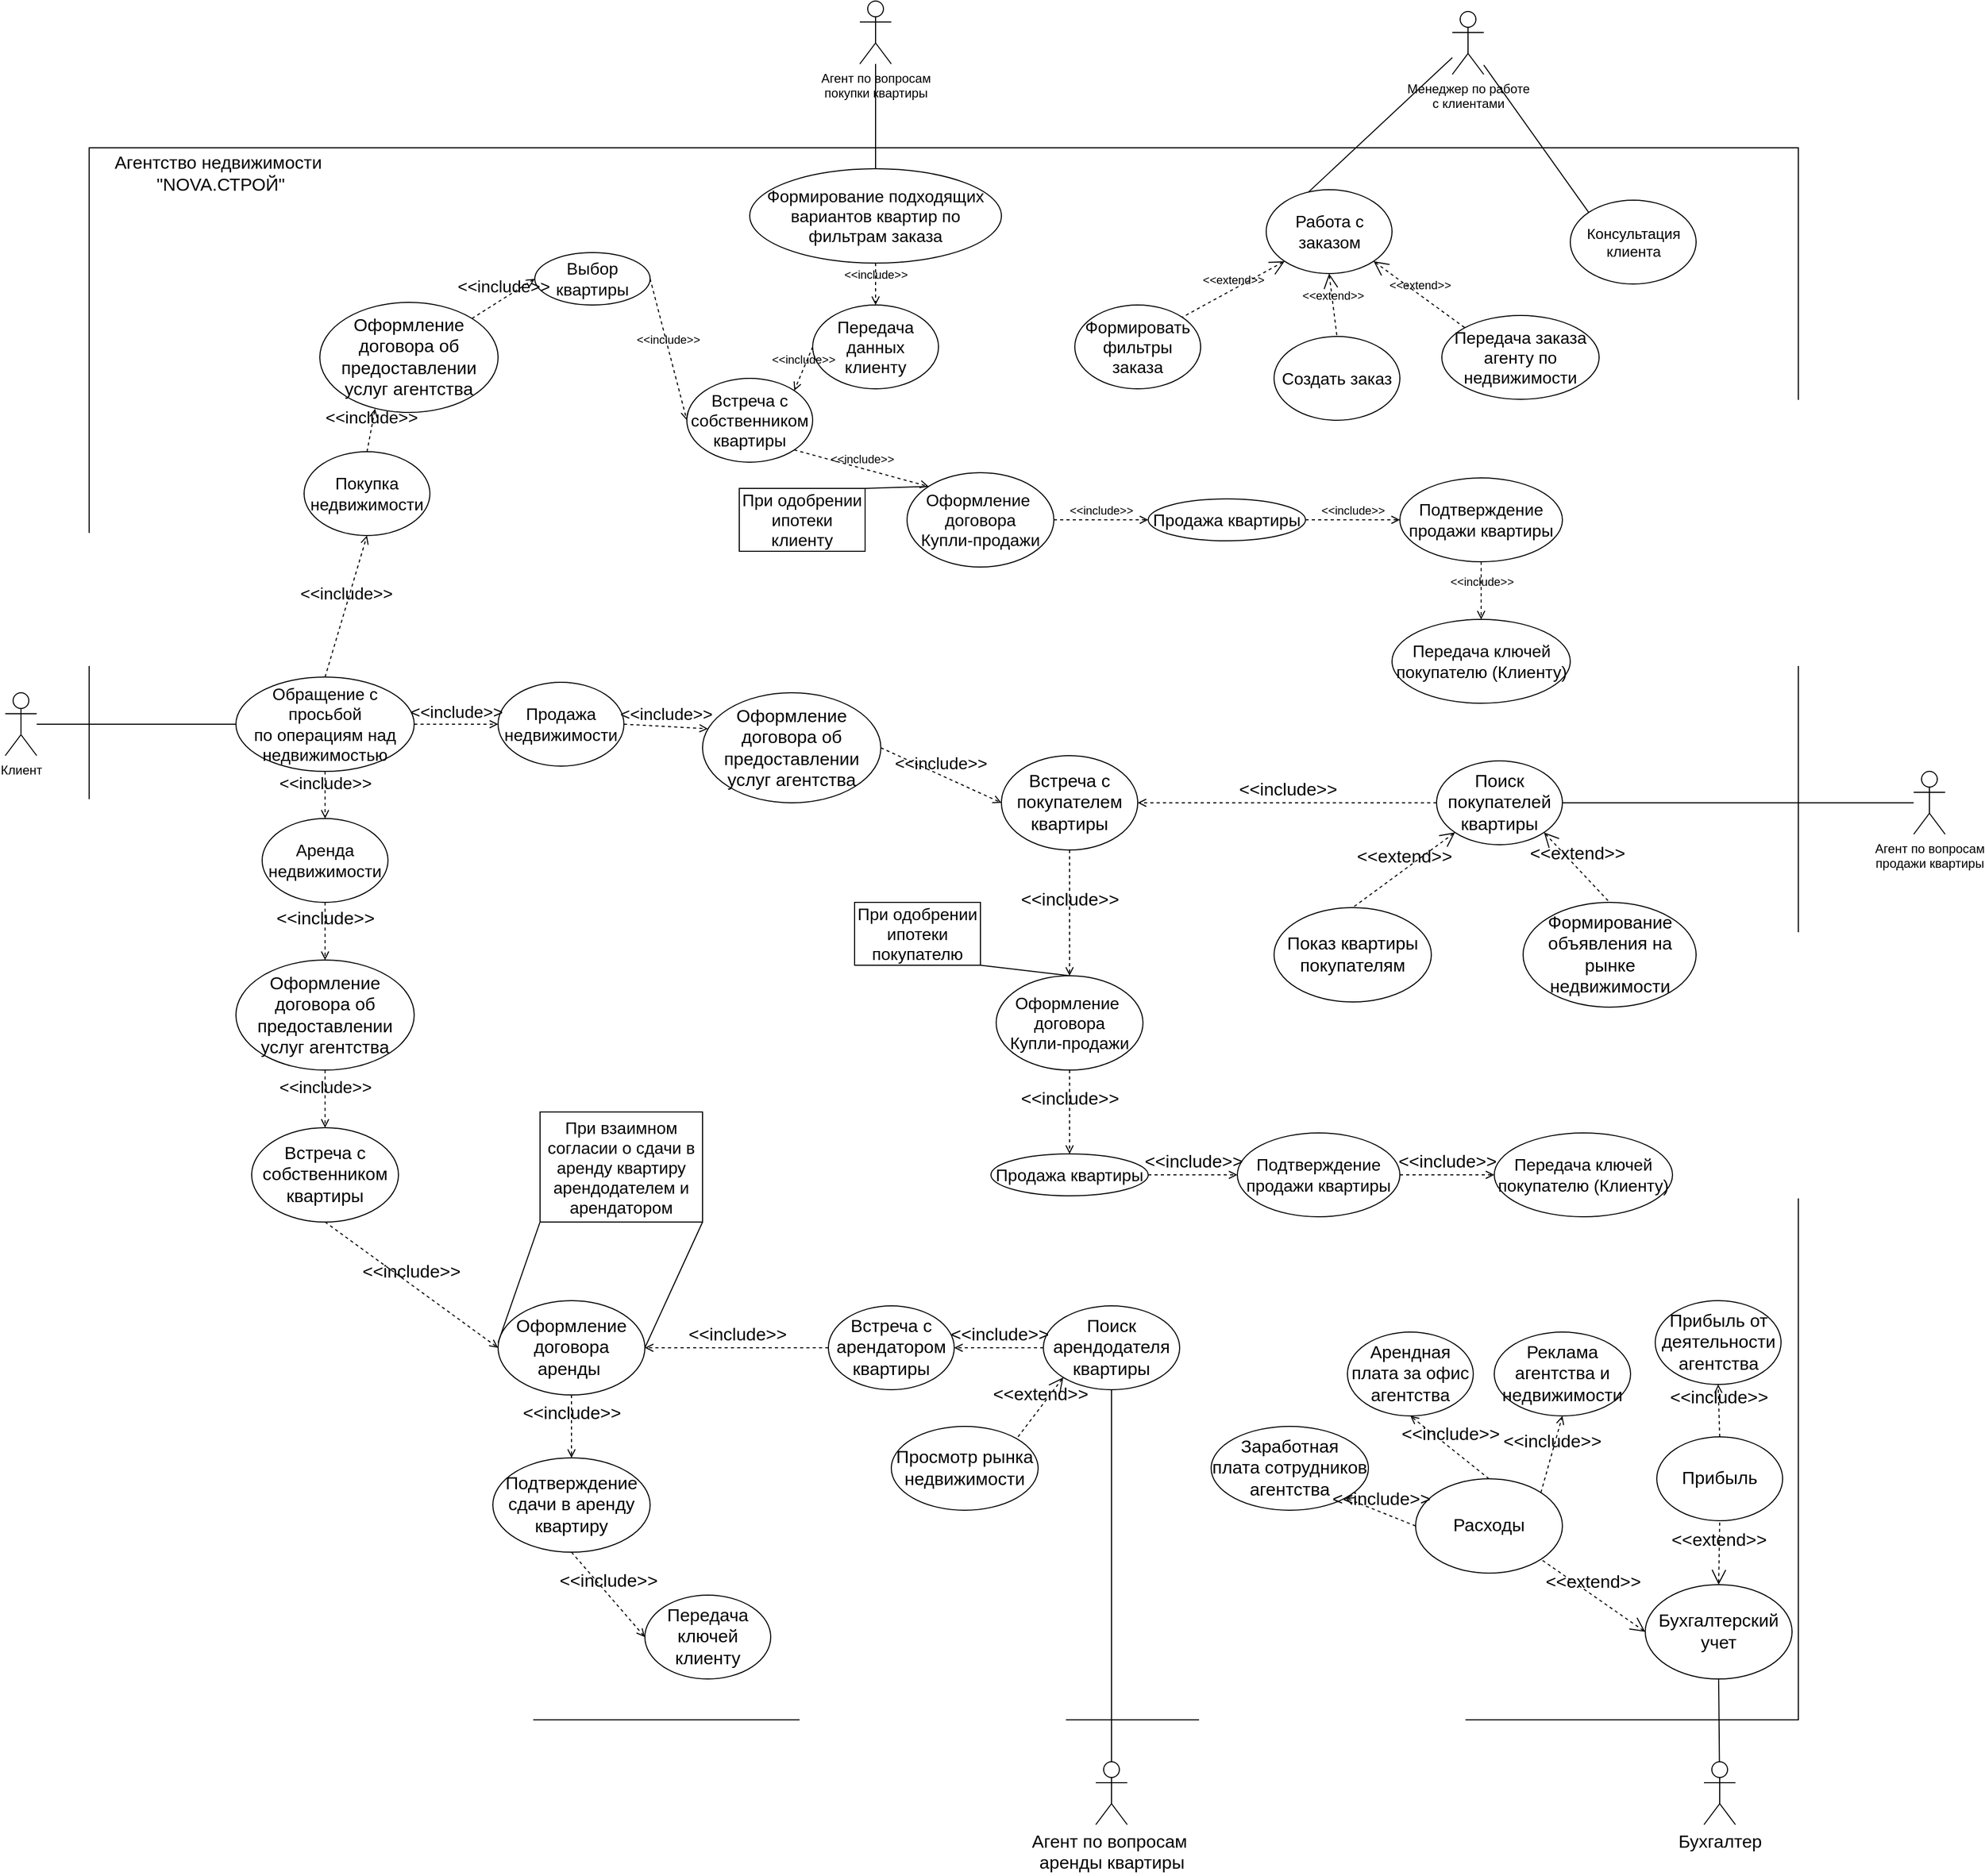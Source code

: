 <mxfile version="20.6.0" type="device"><diagram id="7jwJxoIr3TUsfMF6TcKn" name="Страница 1"><mxGraphModel dx="2295" dy="2142" grid="1" gridSize="10" guides="1" tooltips="1" connect="1" arrows="1" fold="1" page="1" pageScale="1" pageWidth="1169" pageHeight="827" math="0" shadow="0"><root><mxCell id="0"/><mxCell id="1" parent="0"/><mxCell id="5zF1sDT8BiyPOEezXaQb-112" value="vs" style="rounded=0;whiteSpace=wrap;html=1;fontSize=17;" parent="1" vertex="1"><mxGeometry x="200" y="-220" width="1630" height="1500" as="geometry"/></mxCell><mxCell id="5zF1sDT8BiyPOEezXaQb-6" style="edgeStyle=none;rounded=0;orthogonalLoop=1;jettySize=auto;html=1;entryX=0;entryY=0.5;entryDx=0;entryDy=0;endArrow=none;endFill=0;" parent="1" source="5zF1sDT8BiyPOEezXaQb-1" target="5zF1sDT8BiyPOEezXaQb-4" edge="1"><mxGeometry relative="1" as="geometry"/></mxCell><mxCell id="5zF1sDT8BiyPOEezXaQb-1" value="Клиент" style="shape=umlActor;verticalLabelPosition=bottom;verticalAlign=top;html=1;outlineConnect=0;" parent="1" vertex="1"><mxGeometry x="120" y="300" width="30" height="60" as="geometry"/></mxCell><mxCell id="5zF1sDT8BiyPOEezXaQb-4" value="Обращение с&lt;br&gt;просьбой&lt;br&gt;по операциям над недвижимостью" style="ellipse;whiteSpace=wrap;html=1;fontSize=16;" parent="1" vertex="1"><mxGeometry x="340" y="285" width="170" height="90" as="geometry"/></mxCell><mxCell id="5zF1sDT8BiyPOEezXaQb-13" style="edgeStyle=none;rounded=0;orthogonalLoop=1;jettySize=auto;html=1;entryX=0;entryY=0;entryDx=0;entryDy=0;endArrow=none;endFill=0;" parent="1" source="5zF1sDT8BiyPOEezXaQb-9" target="5zF1sDT8BiyPOEezXaQb-12" edge="1"><mxGeometry relative="1" as="geometry"/></mxCell><mxCell id="5zF1sDT8BiyPOEezXaQb-15" style="edgeStyle=none;rounded=0;orthogonalLoop=1;jettySize=auto;html=1;entryX=0;entryY=0.5;entryDx=0;entryDy=0;endArrow=none;endFill=0;" parent="1" source="5zF1sDT8BiyPOEezXaQb-9" target="5zF1sDT8BiyPOEezXaQb-14" edge="1"><mxGeometry relative="1" as="geometry"/></mxCell><mxCell id="5zF1sDT8BiyPOEezXaQb-9" value="Менеджер по работе&lt;br&gt;с клиентами&lt;br&gt;" style="shape=umlActor;verticalLabelPosition=bottom;verticalAlign=top;html=1;outlineConnect=0;" parent="1" vertex="1"><mxGeometry x="1500" y="-350" width="30" height="60" as="geometry"/></mxCell><mxCell id="5zF1sDT8BiyPOEezXaQb-12" value="Консультация клиента" style="ellipse;whiteSpace=wrap;html=1;fontSize=14;" parent="1" vertex="1"><mxGeometry x="1612.5" y="-170" width="120" height="80" as="geometry"/></mxCell><mxCell id="5zF1sDT8BiyPOEezXaQb-14" value="Работа с заказом" style="ellipse;whiteSpace=wrap;html=1;fontSize=16;" parent="1" vertex="1"><mxGeometry x="1322.5" y="-180" width="120" height="80" as="geometry"/></mxCell><mxCell id="5zF1sDT8BiyPOEezXaQb-16" value="Формировать&lt;br&gt;фильтры заказа" style="ellipse;whiteSpace=wrap;html=1;fontSize=16;" parent="1" vertex="1"><mxGeometry x="1140" y="-70" width="120" height="80" as="geometry"/></mxCell><mxCell id="5zF1sDT8BiyPOEezXaQb-17" value="Создать заказ" style="ellipse;whiteSpace=wrap;html=1;fontSize=16;" parent="1" vertex="1"><mxGeometry x="1330" y="-40" width="120" height="80" as="geometry"/></mxCell><mxCell id="5zF1sDT8BiyPOEezXaQb-18" value="Передача заказа&lt;br&gt;агенту по недвижимости" style="ellipse;whiteSpace=wrap;html=1;fontSize=16;" parent="1" vertex="1"><mxGeometry x="1490" y="-60" width="150" height="80" as="geometry"/></mxCell><mxCell id="5zF1sDT8BiyPOEezXaQb-20" value="&amp;lt;&amp;lt;extend&amp;gt;&amp;gt;" style="edgeStyle=none;html=1;startArrow=open;endArrow=none;startSize=12;verticalAlign=bottom;dashed=1;labelBackgroundColor=none;rounded=0;entryX=1;entryY=0;entryDx=0;entryDy=0;exitX=0;exitY=1;exitDx=0;exitDy=0;" parent="1" source="5zF1sDT8BiyPOEezXaQb-14" target="5zF1sDT8BiyPOEezXaQb-16" edge="1"><mxGeometry width="160" relative="1" as="geometry"><mxPoint x="1790" y="-283" as="sourcePoint"/><mxPoint x="1950" y="-283" as="targetPoint"/></mxGeometry></mxCell><mxCell id="5zF1sDT8BiyPOEezXaQb-21" value="&amp;lt;&amp;lt;extend&amp;gt;&amp;gt;" style="edgeStyle=none;html=1;startArrow=open;endArrow=none;startSize=12;verticalAlign=bottom;dashed=1;labelBackgroundColor=none;rounded=0;entryX=0.5;entryY=0;entryDx=0;entryDy=0;exitX=0.5;exitY=1;exitDx=0;exitDy=0;" parent="1" source="5zF1sDT8BiyPOEezXaQb-14" target="5zF1sDT8BiyPOEezXaQb-17" edge="1"><mxGeometry width="160" relative="1" as="geometry"><mxPoint x="1697.574" y="-204.716" as="sourcePoint"/><mxPoint x="1632.426" y="-151.284" as="targetPoint"/></mxGeometry></mxCell><mxCell id="5zF1sDT8BiyPOEezXaQb-22" value="&amp;lt;&amp;lt;extend&amp;gt;&amp;gt;" style="edgeStyle=none;html=1;startArrow=open;endArrow=none;startSize=12;verticalAlign=bottom;dashed=1;labelBackgroundColor=none;rounded=0;entryX=0;entryY=0;entryDx=0;entryDy=0;exitX=1;exitY=1;exitDx=0;exitDy=0;" parent="1" source="5zF1sDT8BiyPOEezXaQb-14" target="5zF1sDT8BiyPOEezXaQb-18" edge="1"><mxGeometry width="160" relative="1" as="geometry"><mxPoint x="1790" y="-233" as="sourcePoint"/><mxPoint x="1632.426" y="-151.284" as="targetPoint"/></mxGeometry></mxCell><mxCell id="5zF1sDT8BiyPOEezXaQb-27" style="edgeStyle=none;rounded=0;orthogonalLoop=1;jettySize=auto;html=1;entryX=0.5;entryY=0;entryDx=0;entryDy=0;endArrow=none;endFill=0;" parent="1" source="5zF1sDT8BiyPOEezXaQb-25" target="5zF1sDT8BiyPOEezXaQb-26" edge="1"><mxGeometry relative="1" as="geometry"/></mxCell><mxCell id="5zF1sDT8BiyPOEezXaQb-25" value="Агент по вопросам&lt;br&gt;покупки квартиры" style="shape=umlActor;verticalLabelPosition=bottom;verticalAlign=top;html=1;outlineConnect=0;" parent="1" vertex="1"><mxGeometry x="935" y="-360" width="30" height="60" as="geometry"/></mxCell><mxCell id="5zF1sDT8BiyPOEezXaQb-26" value="Формирование подходящих вариантов квартир по фильтрам заказа" style="ellipse;whiteSpace=wrap;html=1;fontSize=16;" parent="1" vertex="1"><mxGeometry x="830" y="-200" width="240" height="90" as="geometry"/></mxCell><mxCell id="5zF1sDT8BiyPOEezXaQb-28" value="&amp;lt;&amp;lt;include&amp;gt;&amp;gt;" style="edgeStyle=none;html=1;endArrow=open;verticalAlign=bottom;dashed=1;labelBackgroundColor=none;rounded=0;exitX=0.5;exitY=1;exitDx=0;exitDy=0;entryX=0.5;entryY=0;entryDx=0;entryDy=0;" parent="1" source="5zF1sDT8BiyPOEezXaQb-26" target="5zF1sDT8BiyPOEezXaQb-29" edge="1"><mxGeometry width="160" relative="1" as="geometry"><mxPoint x="650" y="80" as="sourcePoint"/><mxPoint x="965" y="-40" as="targetPoint"/></mxGeometry></mxCell><mxCell id="5zF1sDT8BiyPOEezXaQb-29" value="Передача данных клиенту" style="ellipse;whiteSpace=wrap;html=1;fontSize=16;" parent="1" vertex="1"><mxGeometry x="890" y="-70" width="120" height="80" as="geometry"/></mxCell><mxCell id="5zF1sDT8BiyPOEezXaQb-30" value="Встреча с собственником квартиры" style="ellipse;whiteSpace=wrap;html=1;fontSize=16;" parent="1" vertex="1"><mxGeometry x="770" width="120" height="80" as="geometry"/></mxCell><mxCell id="5zF1sDT8BiyPOEezXaQb-32" value="&amp;lt;&amp;lt;include&amp;gt;&amp;gt;" style="edgeStyle=none;html=1;endArrow=open;verticalAlign=bottom;dashed=1;labelBackgroundColor=none;rounded=0;exitX=0;exitY=0.5;exitDx=0;exitDy=0;entryX=1;entryY=0;entryDx=0;entryDy=0;" parent="1" source="5zF1sDT8BiyPOEezXaQb-29" target="5zF1sDT8BiyPOEezXaQb-30" edge="1"><mxGeometry width="160" relative="1" as="geometry"><mxPoint x="860" y="230" as="sourcePoint"/><mxPoint x="1020" y="230" as="targetPoint"/></mxGeometry></mxCell><mxCell id="5zF1sDT8BiyPOEezXaQb-33" value="Оформление&amp;nbsp;&lt;br&gt;договора&lt;br&gt;Купли-продажи" style="ellipse;whiteSpace=wrap;html=1;fontSize=16;" parent="1" vertex="1"><mxGeometry x="980" y="90" width="140" height="90" as="geometry"/></mxCell><mxCell id="5zF1sDT8BiyPOEezXaQb-34" value="&amp;lt;&amp;lt;include&amp;gt;&amp;gt;" style="edgeStyle=none;html=1;endArrow=open;verticalAlign=bottom;dashed=1;labelBackgroundColor=none;rounded=0;exitX=1;exitY=1;exitDx=0;exitDy=0;entryX=0;entryY=0;entryDx=0;entryDy=0;" parent="1" source="5zF1sDT8BiyPOEezXaQb-30" target="5zF1sDT8BiyPOEezXaQb-33" edge="1"><mxGeometry width="160" relative="1" as="geometry"><mxPoint x="950" y="130" as="sourcePoint"/><mxPoint x="1110" y="130" as="targetPoint"/></mxGeometry></mxCell><mxCell id="5zF1sDT8BiyPOEezXaQb-35" value="&amp;lt;&amp;lt;include&amp;gt;&amp;gt;" style="edgeStyle=none;html=1;endArrow=open;verticalAlign=bottom;dashed=1;labelBackgroundColor=none;rounded=0;entryX=0;entryY=0.5;entryDx=0;entryDy=0;exitX=1;exitY=0.5;exitDx=0;exitDy=0;" parent="1" source="5zF1sDT8BiyPOEezXaQb-33" target="5zF1sDT8BiyPOEezXaQb-36" edge="1"><mxGeometry width="160" relative="1" as="geometry"><mxPoint x="1030" y="135" as="sourcePoint"/><mxPoint x="1080" y="170" as="targetPoint"/></mxGeometry></mxCell><mxCell id="5zF1sDT8BiyPOEezXaQb-36" value="Продажа квартиры" style="ellipse;whiteSpace=wrap;html=1;fontSize=16;" parent="1" vertex="1"><mxGeometry x="1210" y="115" width="150" height="40" as="geometry"/></mxCell><mxCell id="5zF1sDT8BiyPOEezXaQb-37" value="Подтверждение продажи квартиры" style="ellipse;whiteSpace=wrap;html=1;fontSize=16;" parent="1" vertex="1"><mxGeometry x="1450" y="95" width="155" height="80" as="geometry"/></mxCell><mxCell id="5zF1sDT8BiyPOEezXaQb-38" value="&amp;lt;&amp;lt;include&amp;gt;&amp;gt;" style="edgeStyle=none;html=1;endArrow=open;verticalAlign=bottom;dashed=1;labelBackgroundColor=none;rounded=0;exitX=1;exitY=0.5;exitDx=0;exitDy=0;entryX=0;entryY=0.5;entryDx=0;entryDy=0;" parent="1" source="5zF1sDT8BiyPOEezXaQb-36" target="5zF1sDT8BiyPOEezXaQb-37" edge="1"><mxGeometry width="160" relative="1" as="geometry"><mxPoint x="740" y="350" as="sourcePoint"/><mxPoint x="900" y="350" as="targetPoint"/></mxGeometry></mxCell><mxCell id="5zF1sDT8BiyPOEezXaQb-39" value="Передача ключей покупателю (Клиенту)" style="ellipse;whiteSpace=wrap;html=1;fontSize=16;" parent="1" vertex="1"><mxGeometry x="1442.5" y="230" width="170" height="80" as="geometry"/></mxCell><mxCell id="5zF1sDT8BiyPOEezXaQb-40" value="&amp;lt;&amp;lt;include&amp;gt;&amp;gt;" style="edgeStyle=none;html=1;endArrow=open;verticalAlign=bottom;dashed=1;labelBackgroundColor=none;rounded=0;exitX=0.5;exitY=1;exitDx=0;exitDy=0;entryX=0.5;entryY=0;entryDx=0;entryDy=0;" parent="1" source="5zF1sDT8BiyPOEezXaQb-37" target="5zF1sDT8BiyPOEezXaQb-39" edge="1"><mxGeometry width="160" relative="1" as="geometry"><mxPoint x="740" y="420" as="sourcePoint"/><mxPoint x="900" y="420" as="targetPoint"/></mxGeometry></mxCell><mxCell id="5zF1sDT8BiyPOEezXaQb-41" value="Выбор квартиры" style="ellipse;whiteSpace=wrap;html=1;fontSize=16;" parent="1" vertex="1"><mxGeometry x="625" y="-120" width="110" height="50" as="geometry"/></mxCell><mxCell id="5zF1sDT8BiyPOEezXaQb-43" value="&amp;lt;&amp;lt;include&amp;gt;&amp;gt;" style="edgeStyle=none;html=1;endArrow=open;verticalAlign=bottom;dashed=1;labelBackgroundColor=none;rounded=0;exitX=1;exitY=0.5;exitDx=0;exitDy=0;entryX=0;entryY=0.5;entryDx=0;entryDy=0;" parent="1" source="5zF1sDT8BiyPOEezXaQb-41" target="5zF1sDT8BiyPOEezXaQb-30" edge="1"><mxGeometry width="160" relative="1" as="geometry"><mxPoint x="640" y="120" as="sourcePoint"/><mxPoint x="800" y="120" as="targetPoint"/></mxGeometry></mxCell><mxCell id="5zF1sDT8BiyPOEezXaQb-45" style="edgeStyle=none;rounded=0;orthogonalLoop=1;jettySize=auto;html=1;entryX=0;entryY=0;entryDx=0;entryDy=0;endArrow=none;endFill=0;exitX=1;exitY=0;exitDx=0;exitDy=0;" parent="1" source="5zF1sDT8BiyPOEezXaQb-44" target="5zF1sDT8BiyPOEezXaQb-33" edge="1"><mxGeometry relative="1" as="geometry"/></mxCell><mxCell id="5zF1sDT8BiyPOEezXaQb-44" value="При одобрении ипотеки клиенту" style="rounded=0;whiteSpace=wrap;html=1;fontSize=16;" parent="1" vertex="1"><mxGeometry x="820" y="105" width="120" height="60" as="geometry"/></mxCell><mxCell id="5zF1sDT8BiyPOEezXaQb-50" style="edgeStyle=none;rounded=0;orthogonalLoop=1;jettySize=auto;html=1;entryX=1;entryY=0.5;entryDx=0;entryDy=0;fontSize=17;endArrow=none;endFill=0;" parent="1" source="5zF1sDT8BiyPOEezXaQb-46" target="5zF1sDT8BiyPOEezXaQb-47" edge="1"><mxGeometry relative="1" as="geometry"/></mxCell><mxCell id="5zF1sDT8BiyPOEezXaQb-46" value="Агент по вопросам&lt;br&gt;продажи квартиры" style="shape=umlActor;verticalLabelPosition=bottom;verticalAlign=top;html=1;outlineConnect=0;" parent="1" vertex="1"><mxGeometry x="1940" y="375" width="30" height="60" as="geometry"/></mxCell><mxCell id="5zF1sDT8BiyPOEezXaQb-47" value="Поиск покупателей квартиры" style="ellipse;whiteSpace=wrap;html=1;fontSize=17;" parent="1" vertex="1"><mxGeometry x="1485" y="365" width="120" height="80" as="geometry"/></mxCell><mxCell id="5zF1sDT8BiyPOEezXaQb-51" value="Показ квартиры покупателям" style="ellipse;whiteSpace=wrap;html=1;fontSize=17;" parent="1" vertex="1"><mxGeometry x="1330" y="505" width="150" height="90" as="geometry"/></mxCell><mxCell id="5zF1sDT8BiyPOEezXaQb-52" value="&amp;lt;&amp;lt;extend&amp;gt;&amp;gt;" style="edgeStyle=none;html=1;startArrow=open;endArrow=none;startSize=12;verticalAlign=bottom;dashed=1;labelBackgroundColor=none;rounded=0;fontSize=17;entryX=0.5;entryY=0;entryDx=0;entryDy=0;exitX=0;exitY=1;exitDx=0;exitDy=0;" parent="1" source="5zF1sDT8BiyPOEezXaQb-47" target="5zF1sDT8BiyPOEezXaQb-51" edge="1"><mxGeometry width="160" relative="1" as="geometry"><mxPoint x="1390" y="520" as="sourcePoint"/><mxPoint x="1550" y="520" as="targetPoint"/></mxGeometry></mxCell><mxCell id="5zF1sDT8BiyPOEezXaQb-53" value="Встреча с покупателем квартиры" style="ellipse;whiteSpace=wrap;html=1;fontSize=17;" parent="1" vertex="1"><mxGeometry x="1070" y="360" width="130" height="90" as="geometry"/></mxCell><mxCell id="5zF1sDT8BiyPOEezXaQb-54" value="&amp;lt;&amp;lt;include&amp;gt;&amp;gt;" style="edgeStyle=none;html=1;endArrow=open;verticalAlign=bottom;dashed=1;labelBackgroundColor=none;rounded=0;fontSize=17;exitX=0;exitY=0.5;exitDx=0;exitDy=0;entryX=1;entryY=0.5;entryDx=0;entryDy=0;" parent="1" source="5zF1sDT8BiyPOEezXaQb-47" target="5zF1sDT8BiyPOEezXaQb-53" edge="1"><mxGeometry width="160" relative="1" as="geometry"><mxPoint x="930" y="310" as="sourcePoint"/><mxPoint x="1090" y="310" as="targetPoint"/></mxGeometry></mxCell><mxCell id="5zF1sDT8BiyPOEezXaQb-56" value="Оформление&amp;nbsp;&lt;br&gt;договора&lt;br&gt;Купли-продажи" style="ellipse;whiteSpace=wrap;html=1;fontSize=16;" parent="1" vertex="1"><mxGeometry x="1065" y="570" width="140" height="90" as="geometry"/></mxCell><mxCell id="5zF1sDT8BiyPOEezXaQb-63" value="&amp;lt;&amp;lt;include&amp;gt;&amp;gt;" style="edgeStyle=none;html=1;endArrow=open;verticalAlign=bottom;dashed=1;labelBackgroundColor=none;rounded=0;fontSize=17;exitX=0.5;exitY=1;exitDx=0;exitDy=0;entryX=0.5;entryY=0;entryDx=0;entryDy=0;" parent="1" source="5zF1sDT8BiyPOEezXaQb-53" target="5zF1sDT8BiyPOEezXaQb-56" edge="1"><mxGeometry width="160" relative="1" as="geometry"><mxPoint x="1160" y="380" as="sourcePoint"/><mxPoint x="1320" y="380" as="targetPoint"/></mxGeometry></mxCell><mxCell id="5zF1sDT8BiyPOEezXaQb-65" style="edgeStyle=none;rounded=0;orthogonalLoop=1;jettySize=auto;html=1;entryX=0.5;entryY=0;entryDx=0;entryDy=0;fontSize=17;endArrow=none;endFill=0;exitX=1;exitY=1;exitDx=0;exitDy=0;" parent="1" source="5zF1sDT8BiyPOEezXaQb-64" target="5zF1sDT8BiyPOEezXaQb-56" edge="1"><mxGeometry relative="1" as="geometry"><mxPoint x="1030" y="560" as="sourcePoint"/></mxGeometry></mxCell><mxCell id="5zF1sDT8BiyPOEezXaQb-64" value="При одобрении ипотеки покупателю" style="rounded=0;whiteSpace=wrap;html=1;fontSize=16;" parent="1" vertex="1"><mxGeometry x="930" y="500" width="120" height="60" as="geometry"/></mxCell><mxCell id="5zF1sDT8BiyPOEezXaQb-66" value="Продажа квартиры" style="ellipse;whiteSpace=wrap;html=1;fontSize=16;" parent="1" vertex="1"><mxGeometry x="1060" y="740" width="150" height="40" as="geometry"/></mxCell><mxCell id="5zF1sDT8BiyPOEezXaQb-67" value="&amp;lt;&amp;lt;include&amp;gt;&amp;gt;" style="edgeStyle=none;html=1;endArrow=open;verticalAlign=bottom;dashed=1;labelBackgroundColor=none;rounded=0;fontSize=17;exitX=0.5;exitY=1;exitDx=0;exitDy=0;entryX=0.5;entryY=0;entryDx=0;entryDy=0;" parent="1" source="5zF1sDT8BiyPOEezXaQb-56" target="5zF1sDT8BiyPOEezXaQb-66" edge="1"><mxGeometry width="160" relative="1" as="geometry"><mxPoint x="1010" y="530" as="sourcePoint"/><mxPoint x="1170" y="530" as="targetPoint"/></mxGeometry></mxCell><mxCell id="5zF1sDT8BiyPOEezXaQb-68" value="Подтверждение продажи квартиры" style="ellipse;whiteSpace=wrap;html=1;fontSize=16;" parent="1" vertex="1"><mxGeometry x="1295" y="720" width="155" height="80" as="geometry"/></mxCell><mxCell id="5zF1sDT8BiyPOEezXaQb-69" value="&amp;lt;&amp;lt;include&amp;gt;&amp;gt;" style="edgeStyle=none;html=1;endArrow=open;verticalAlign=bottom;dashed=1;labelBackgroundColor=none;rounded=0;fontSize=17;exitX=1;exitY=0.5;exitDx=0;exitDy=0;entryX=0;entryY=0.5;entryDx=0;entryDy=0;" parent="1" source="5zF1sDT8BiyPOEezXaQb-66" target="5zF1sDT8BiyPOEezXaQb-68" edge="1"><mxGeometry width="160" relative="1" as="geometry"><mxPoint x="1070" y="440" as="sourcePoint"/><mxPoint x="1230" y="440" as="targetPoint"/></mxGeometry></mxCell><mxCell id="5zF1sDT8BiyPOEezXaQb-70" value="Передача ключей покупателю (Клиенту)" style="ellipse;whiteSpace=wrap;html=1;fontSize=16;" parent="1" vertex="1"><mxGeometry x="1540" y="720" width="170" height="80" as="geometry"/></mxCell><mxCell id="5zF1sDT8BiyPOEezXaQb-71" value="&amp;lt;&amp;lt;include&amp;gt;&amp;gt;" style="edgeStyle=none;html=1;endArrow=open;verticalAlign=bottom;dashed=1;labelBackgroundColor=none;rounded=0;fontSize=17;exitX=1;exitY=0.5;exitDx=0;exitDy=0;entryX=0;entryY=0.5;entryDx=0;entryDy=0;" parent="1" source="5zF1sDT8BiyPOEezXaQb-68" target="5zF1sDT8BiyPOEezXaQb-70" edge="1"><mxGeometry width="160" relative="1" as="geometry"><mxPoint x="1260" y="670" as="sourcePoint"/><mxPoint x="1420" y="670" as="targetPoint"/></mxGeometry></mxCell><mxCell id="5zF1sDT8BiyPOEezXaQb-74" style="edgeStyle=none;rounded=0;orthogonalLoop=1;jettySize=auto;html=1;entryX=0.5;entryY=1;entryDx=0;entryDy=0;fontSize=17;endArrow=none;endFill=0;" parent="1" source="5zF1sDT8BiyPOEezXaQb-72" target="5zF1sDT8BiyPOEezXaQb-73" edge="1"><mxGeometry relative="1" as="geometry"/></mxCell><mxCell id="5zF1sDT8BiyPOEezXaQb-72" value="Агент по вопросам&amp;nbsp;&lt;br&gt;аренды квартиры" style="shape=umlActor;verticalLabelPosition=bottom;verticalAlign=top;html=1;outlineConnect=0;fontSize=17;" parent="1" vertex="1"><mxGeometry x="1160" y="1320" width="30" height="60" as="geometry"/></mxCell><mxCell id="5zF1sDT8BiyPOEezXaQb-73" value="Поиск арендодателя квартиры" style="ellipse;whiteSpace=wrap;html=1;fontSize=17;" parent="1" vertex="1"><mxGeometry x="1110" y="885" width="130" height="80" as="geometry"/></mxCell><mxCell id="5zF1sDT8BiyPOEezXaQb-75" value="Встреча с собственником квартиры" style="ellipse;whiteSpace=wrap;html=1;fontSize=17;" parent="1" vertex="1"><mxGeometry x="355" y="715" width="140" height="90" as="geometry"/></mxCell><mxCell id="5zF1sDT8BiyPOEezXaQb-76" value="&amp;lt;&amp;lt;include&amp;gt;&amp;gt;" style="edgeStyle=none;html=1;endArrow=open;verticalAlign=bottom;dashed=1;labelBackgroundColor=none;rounded=0;fontSize=17;exitX=0.5;exitY=1;exitDx=0;exitDy=0;entryX=0.5;entryY=0;entryDx=0;entryDy=0;" parent="1" source="rWqrSOzsjej5q5d05Odh-8" target="rWqrSOzsjej5q5d05Odh-15" edge="1"><mxGeometry width="160" relative="1" as="geometry"><mxPoint x="465" y="650" as="sourcePoint"/><mxPoint x="700" y="630" as="targetPoint"/></mxGeometry></mxCell><mxCell id="5zF1sDT8BiyPOEezXaQb-77" value="Встреча с арендатором квартиры" style="ellipse;whiteSpace=wrap;html=1;fontSize=17;" parent="1" vertex="1"><mxGeometry x="905" y="885" width="120" height="80" as="geometry"/></mxCell><mxCell id="5zF1sDT8BiyPOEezXaQb-78" value="&amp;lt;&amp;lt;include&amp;gt;&amp;gt;" style="edgeStyle=none;html=1;endArrow=open;verticalAlign=bottom;dashed=1;labelBackgroundColor=none;rounded=0;fontSize=17;exitX=0;exitY=0.5;exitDx=0;exitDy=0;entryX=1;entryY=0.5;entryDx=0;entryDy=0;" parent="1" source="5zF1sDT8BiyPOEezXaQb-73" target="5zF1sDT8BiyPOEezXaQb-77" edge="1"><mxGeometry width="160" relative="1" as="geometry"><mxPoint x="820" y="710" as="sourcePoint"/><mxPoint x="980" y="710" as="targetPoint"/></mxGeometry></mxCell><mxCell id="5zF1sDT8BiyPOEezXaQb-79" value="Оформление договора аренды&amp;nbsp;" style="ellipse;whiteSpace=wrap;html=1;fontSize=17;" parent="1" vertex="1"><mxGeometry x="590" y="880" width="140" height="90" as="geometry"/></mxCell><mxCell id="5zF1sDT8BiyPOEezXaQb-80" value="&amp;lt;&amp;lt;include&amp;gt;&amp;gt;" style="edgeStyle=none;html=1;endArrow=open;verticalAlign=bottom;dashed=1;labelBackgroundColor=none;rounded=0;fontSize=17;exitX=0.5;exitY=1;exitDx=0;exitDy=0;entryX=0;entryY=0.5;entryDx=0;entryDy=0;" parent="1" source="5zF1sDT8BiyPOEezXaQb-75" target="5zF1sDT8BiyPOEezXaQb-79" edge="1"><mxGeometry width="160" relative="1" as="geometry"><mxPoint x="770" y="640" as="sourcePoint"/><mxPoint x="620" y="920" as="targetPoint"/></mxGeometry></mxCell><mxCell id="5zF1sDT8BiyPOEezXaQb-81" value="&amp;lt;&amp;lt;include&amp;gt;&amp;gt;" style="edgeStyle=none;html=1;endArrow=open;verticalAlign=bottom;dashed=1;labelBackgroundColor=none;rounded=0;fontSize=17;exitX=0;exitY=0.5;exitDx=0;exitDy=0;entryX=1;entryY=0.5;entryDx=0;entryDy=0;" parent="1" source="5zF1sDT8BiyPOEezXaQb-77" target="5zF1sDT8BiyPOEezXaQb-79" edge="1"><mxGeometry width="160" relative="1" as="geometry"><mxPoint x="475" y="815" as="sourcePoint"/><mxPoint x="610.0" y="915" as="targetPoint"/></mxGeometry></mxCell><mxCell id="5zF1sDT8BiyPOEezXaQb-88" style="edgeStyle=none;rounded=0;orthogonalLoop=1;jettySize=auto;html=1;fontSize=17;endArrow=none;endFill=0;entryX=1;entryY=0.5;entryDx=0;entryDy=0;exitX=1;exitY=1;exitDx=0;exitDy=0;" parent="1" source="5zF1sDT8BiyPOEezXaQb-82" target="5zF1sDT8BiyPOEezXaQb-79" edge="1"><mxGeometry relative="1" as="geometry"><mxPoint x="767.923" y="878" as="targetPoint"/></mxGeometry></mxCell><mxCell id="5zF1sDT8BiyPOEezXaQb-90" style="edgeStyle=none;rounded=0;orthogonalLoop=1;jettySize=auto;html=1;fontSize=17;endArrow=none;endFill=0;exitX=0;exitY=1;exitDx=0;exitDy=0;" parent="1" source="5zF1sDT8BiyPOEezXaQb-82" edge="1"><mxGeometry relative="1" as="geometry"><mxPoint x="590" y="920" as="targetPoint"/></mxGeometry></mxCell><mxCell id="5zF1sDT8BiyPOEezXaQb-82" value="При взаимном согласии о сдачи в аренду квартиру арендодателем и арендатором" style="rounded=0;whiteSpace=wrap;html=1;fontSize=16;" parent="1" vertex="1"><mxGeometry x="630" y="700" width="155" height="105" as="geometry"/></mxCell><mxCell id="5zF1sDT8BiyPOEezXaQb-91" value="Подтверждение сдачи в аренду квартиру" style="ellipse;whiteSpace=wrap;html=1;fontSize=17;" parent="1" vertex="1"><mxGeometry x="585" y="1030" width="150" height="90" as="geometry"/></mxCell><mxCell id="5zF1sDT8BiyPOEezXaQb-92" value="&amp;lt;&amp;lt;include&amp;gt;&amp;gt;" style="edgeStyle=none;html=1;endArrow=open;verticalAlign=bottom;dashed=1;labelBackgroundColor=none;rounded=0;fontSize=17;exitX=0.5;exitY=1;exitDx=0;exitDy=0;entryX=0.5;entryY=0;entryDx=0;entryDy=0;" parent="1" source="5zF1sDT8BiyPOEezXaQb-79" target="5zF1sDT8BiyPOEezXaQb-91" edge="1"><mxGeometry width="160" relative="1" as="geometry"><mxPoint x="850" y="980" as="sourcePoint"/><mxPoint x="1010" y="980" as="targetPoint"/></mxGeometry></mxCell><mxCell id="5zF1sDT8BiyPOEezXaQb-93" value="Передача ключей клиенту" style="ellipse;whiteSpace=wrap;html=1;fontSize=17;" parent="1" vertex="1"><mxGeometry x="730" y="1161" width="120" height="80" as="geometry"/></mxCell><mxCell id="5zF1sDT8BiyPOEezXaQb-94" value="&amp;lt;&amp;lt;include&amp;gt;&amp;gt;" style="edgeStyle=none;html=1;endArrow=open;verticalAlign=bottom;dashed=1;labelBackgroundColor=none;rounded=0;fontSize=17;exitX=0.5;exitY=1;exitDx=0;exitDy=0;entryX=0;entryY=0.5;entryDx=0;entryDy=0;" parent="1" source="5zF1sDT8BiyPOEezXaQb-91" target="5zF1sDT8BiyPOEezXaQb-93" edge="1"><mxGeometry width="160" relative="1" as="geometry"><mxPoint x="810" y="880" as="sourcePoint"/><mxPoint x="970" y="880" as="targetPoint"/></mxGeometry></mxCell><mxCell id="5zF1sDT8BiyPOEezXaQb-99" style="edgeStyle=none;rounded=0;orthogonalLoop=1;jettySize=auto;html=1;entryX=0.5;entryY=1;entryDx=0;entryDy=0;fontSize=17;endArrow=none;endFill=0;" parent="1" source="5zF1sDT8BiyPOEezXaQb-95" target="5zF1sDT8BiyPOEezXaQb-98" edge="1"><mxGeometry relative="1" as="geometry"/></mxCell><mxCell id="5zF1sDT8BiyPOEezXaQb-95" value="Бухгалтер" style="shape=umlActor;verticalLabelPosition=bottom;verticalAlign=top;html=1;outlineConnect=0;fontSize=17;" parent="1" vertex="1"><mxGeometry x="1740" y="1320" width="30" height="60" as="geometry"/></mxCell><mxCell id="5zF1sDT8BiyPOEezXaQb-96" value="Оформление договора об предоставлении услуг агентства" style="ellipse;whiteSpace=wrap;html=1;fontSize=17;" parent="1" vertex="1"><mxGeometry x="420" y="-72.5" width="170" height="105" as="geometry"/></mxCell><mxCell id="5zF1sDT8BiyPOEezXaQb-98" value="Бухгалтерский учет" style="ellipse;whiteSpace=wrap;html=1;fontSize=17;" parent="1" vertex="1"><mxGeometry x="1684" y="1151" width="140" height="90" as="geometry"/></mxCell><mxCell id="5zF1sDT8BiyPOEezXaQb-100" value="Расходы" style="ellipse;whiteSpace=wrap;html=1;fontSize=17;" parent="1" vertex="1"><mxGeometry x="1465" y="1050" width="140" height="90" as="geometry"/></mxCell><mxCell id="5zF1sDT8BiyPOEezXaQb-101" value="&amp;lt;&amp;lt;extend&amp;gt;&amp;gt;" style="edgeStyle=none;html=1;startArrow=open;endArrow=none;startSize=12;verticalAlign=bottom;dashed=1;labelBackgroundColor=none;rounded=0;fontSize=17;entryX=1;entryY=1;entryDx=0;entryDy=0;exitX=0;exitY=0.5;exitDx=0;exitDy=0;" parent="1" source="5zF1sDT8BiyPOEezXaQb-98" target="5zF1sDT8BiyPOEezXaQb-100" edge="1"><mxGeometry width="160" relative="1" as="geometry"><mxPoint x="1530" y="1200" as="sourcePoint"/><mxPoint x="1530" y="1050" as="targetPoint"/></mxGeometry></mxCell><mxCell id="5zF1sDT8BiyPOEezXaQb-102" value="Заработная &lt;br&gt;плата сотрудников агентства" style="ellipse;whiteSpace=wrap;html=1;fontSize=17;" parent="1" vertex="1"><mxGeometry x="1270" y="1000" width="150" height="80" as="geometry"/></mxCell><mxCell id="5zF1sDT8BiyPOEezXaQb-103" value="&amp;lt;&amp;lt;include&amp;gt;&amp;gt;" style="edgeStyle=none;html=1;endArrow=open;verticalAlign=bottom;dashed=1;labelBackgroundColor=none;rounded=0;fontSize=17;exitX=0;exitY=0.5;exitDx=0;exitDy=0;entryX=1;entryY=1;entryDx=0;entryDy=0;" parent="1" source="5zF1sDT8BiyPOEezXaQb-100" target="5zF1sDT8BiyPOEezXaQb-102" edge="1"><mxGeometry width="160" relative="1" as="geometry"><mxPoint x="1480" y="960" as="sourcePoint"/><mxPoint x="1640" y="960" as="targetPoint"/></mxGeometry></mxCell><mxCell id="5zF1sDT8BiyPOEezXaQb-104" value="&lt;span style=&quot;font-family: Arial; font-size: 16.8px; text-align: left; background-color: rgb(255, 255, 255);&quot;&gt;Арендная плата за офис агентства&lt;/span&gt;" style="ellipse;whiteSpace=wrap;html=1;fontSize=17;" parent="1" vertex="1"><mxGeometry x="1400" y="910" width="120" height="80" as="geometry"/></mxCell><mxCell id="5zF1sDT8BiyPOEezXaQb-105" value="&amp;lt;&amp;lt;include&amp;gt;&amp;gt;" style="edgeStyle=none;html=1;endArrow=open;verticalAlign=bottom;dashed=1;labelBackgroundColor=none;rounded=0;fontSize=17;entryX=0.5;entryY=1;entryDx=0;entryDy=0;" parent="1" target="5zF1sDT8BiyPOEezXaQb-104" edge="1"><mxGeometry width="160" relative="1" as="geometry"><mxPoint x="1535" y="1050" as="sourcePoint"/><mxPoint x="1640" y="940" as="targetPoint"/></mxGeometry></mxCell><mxCell id="5zF1sDT8BiyPOEezXaQb-106" value="Реклама агентства и недвижимости" style="ellipse;whiteSpace=wrap;html=1;fontSize=17;" parent="1" vertex="1"><mxGeometry x="1540" y="910" width="130" height="80" as="geometry"/></mxCell><mxCell id="5zF1sDT8BiyPOEezXaQb-107" value="&amp;lt;&amp;lt;include&amp;gt;&amp;gt;" style="edgeStyle=none;html=1;endArrow=open;verticalAlign=bottom;dashed=1;labelBackgroundColor=none;rounded=0;fontSize=17;entryX=0.5;entryY=1;entryDx=0;entryDy=0;exitX=1;exitY=0;exitDx=0;exitDy=0;" parent="1" source="5zF1sDT8BiyPOEezXaQb-100" target="5zF1sDT8BiyPOEezXaQb-106" edge="1"><mxGeometry width="160" relative="1" as="geometry"><mxPoint x="1545" y="1060" as="sourcePoint"/><mxPoint x="1470" y="1000" as="targetPoint"/></mxGeometry></mxCell><mxCell id="5zF1sDT8BiyPOEezXaQb-108" value="Прибыль" style="ellipse;whiteSpace=wrap;html=1;fontSize=17;" parent="1" vertex="1"><mxGeometry x="1695" y="1010" width="120" height="80" as="geometry"/></mxCell><mxCell id="5zF1sDT8BiyPOEezXaQb-109" value="&amp;lt;&amp;lt;extend&amp;gt;&amp;gt;" style="edgeStyle=none;html=1;startArrow=open;endArrow=none;startSize=12;verticalAlign=bottom;dashed=1;labelBackgroundColor=none;rounded=0;fontSize=17;exitX=0.5;exitY=0;exitDx=0;exitDy=0;entryX=0.5;entryY=1;entryDx=0;entryDy=0;" parent="1" source="5zF1sDT8BiyPOEezXaQb-98" target="5zF1sDT8BiyPOEezXaQb-108" edge="1"><mxGeometry width="160" relative="1" as="geometry"><mxPoint x="1780" y="1040" as="sourcePoint"/><mxPoint x="1940" y="1040" as="targetPoint"/></mxGeometry></mxCell><mxCell id="5zF1sDT8BiyPOEezXaQb-110" value="Прибыль от деятельности агентства" style="ellipse;whiteSpace=wrap;html=1;fontSize=17;" parent="1" vertex="1"><mxGeometry x="1693.5" y="880" width="120" height="80" as="geometry"/></mxCell><mxCell id="5zF1sDT8BiyPOEezXaQb-111" value="&amp;lt;&amp;lt;include&amp;gt;&amp;gt;" style="edgeStyle=none;html=1;endArrow=open;verticalAlign=bottom;dashed=1;labelBackgroundColor=none;rounded=0;fontSize=17;exitX=0.5;exitY=0;exitDx=0;exitDy=0;entryX=0.5;entryY=1;entryDx=0;entryDy=0;" parent="1" source="5zF1sDT8BiyPOEezXaQb-108" target="5zF1sDT8BiyPOEezXaQb-110" edge="1"><mxGeometry width="160" relative="1" as="geometry"><mxPoint x="1780" y="1020" as="sourcePoint"/><mxPoint x="1940" y="1020" as="targetPoint"/></mxGeometry></mxCell><mxCell id="5zF1sDT8BiyPOEezXaQb-113" value="Агентство недвижимости&amp;nbsp;&lt;br&gt;&quot;NOVA.СТРОЙ&quot;" style="text;html=1;align=center;verticalAlign=middle;resizable=0;points=[];autosize=1;strokeColor=none;fillColor=none;fontSize=17;" parent="1" vertex="1"><mxGeometry x="210" y="-220" width="230" height="50" as="geometry"/></mxCell><mxCell id="rWqrSOzsjej5q5d05Odh-1" value="Покупка недвижимости" style="ellipse;whiteSpace=wrap;html=1;fontSize=16;" parent="1" vertex="1"><mxGeometry x="405" y="70" width="120" height="80" as="geometry"/></mxCell><mxCell id="rWqrSOzsjej5q5d05Odh-2" value="&amp;lt;&amp;lt;include&amp;gt;&amp;gt;" style="edgeStyle=none;html=1;endArrow=open;verticalAlign=bottom;dashed=1;labelBackgroundColor=none;rounded=0;fontSize=16;exitX=0.5;exitY=0;exitDx=0;exitDy=0;entryX=0.5;entryY=1;entryDx=0;entryDy=0;" parent="1" source="5zF1sDT8BiyPOEezXaQb-4" target="rWqrSOzsjej5q5d05Odh-1" edge="1"><mxGeometry width="160" relative="1" as="geometry"><mxPoint x="680" y="220" as="sourcePoint"/><mxPoint x="840" y="220" as="targetPoint"/></mxGeometry></mxCell><mxCell id="rWqrSOzsjej5q5d05Odh-4" value="Продажа недвижимости" style="ellipse;whiteSpace=wrap;html=1;fontSize=16;" parent="1" vertex="1"><mxGeometry x="590" y="290" width="120" height="80" as="geometry"/></mxCell><mxCell id="rWqrSOzsjej5q5d05Odh-5" value="&amp;lt;&amp;lt;include&amp;gt;&amp;gt;" style="edgeStyle=none;html=1;endArrow=open;verticalAlign=bottom;dashed=1;labelBackgroundColor=none;rounded=0;fontSize=16;exitX=1;exitY=0.5;exitDx=0;exitDy=0;entryX=0;entryY=0.5;entryDx=0;entryDy=0;" parent="1" source="5zF1sDT8BiyPOEezXaQb-4" target="rWqrSOzsjej5q5d05Odh-4" edge="1"><mxGeometry width="160" relative="1" as="geometry"><mxPoint x="790" y="260" as="sourcePoint"/><mxPoint x="600" y="330" as="targetPoint"/></mxGeometry></mxCell><mxCell id="rWqrSOzsjej5q5d05Odh-8" value="Аренда недвижимости" style="ellipse;whiteSpace=wrap;html=1;fontSize=16;" parent="1" vertex="1"><mxGeometry x="365" y="420" width="120" height="80" as="geometry"/></mxCell><mxCell id="rWqrSOzsjej5q5d05Odh-9" value="&amp;lt;&amp;lt;include&amp;gt;&amp;gt;" style="edgeStyle=none;html=1;endArrow=open;verticalAlign=bottom;dashed=1;labelBackgroundColor=none;rounded=0;fontSize=16;exitX=0.5;exitY=1;exitDx=0;exitDy=0;entryX=0.5;entryY=0;entryDx=0;entryDy=0;" parent="1" source="5zF1sDT8BiyPOEezXaQb-4" target="rWqrSOzsjej5q5d05Odh-8" edge="1"><mxGeometry width="160" relative="1" as="geometry"><mxPoint x="730" y="290" as="sourcePoint"/><mxPoint x="426.37" y="390.073" as="targetPoint"/></mxGeometry></mxCell><mxCell id="rWqrSOzsjej5q5d05Odh-10" value="&amp;lt;&amp;lt;include&amp;gt;&amp;gt;" style="edgeStyle=none;html=1;endArrow=open;verticalAlign=bottom;dashed=1;labelBackgroundColor=none;rounded=0;fontSize=16;exitX=0.5;exitY=0;exitDx=0;exitDy=0;entryX=0.31;entryY=0.967;entryDx=0;entryDy=0;entryPerimeter=0;" parent="1" source="rWqrSOzsjej5q5d05Odh-1" target="5zF1sDT8BiyPOEezXaQb-96" edge="1"><mxGeometry width="160" relative="1" as="geometry"><mxPoint x="600" y="10" as="sourcePoint"/><mxPoint x="760" y="10" as="targetPoint"/></mxGeometry></mxCell><mxCell id="rWqrSOzsjej5q5d05Odh-11" value="&amp;lt;&amp;lt;include&amp;gt;&amp;gt;" style="edgeStyle=none;html=1;endArrow=open;verticalAlign=bottom;dashed=1;labelBackgroundColor=none;rounded=0;fontSize=16;exitX=1;exitY=0;exitDx=0;exitDy=0;entryX=0;entryY=0.5;entryDx=0;entryDy=0;" parent="1" source="5zF1sDT8BiyPOEezXaQb-96" target="5zF1sDT8BiyPOEezXaQb-41" edge="1"><mxGeometry width="160" relative="1" as="geometry"><mxPoint x="550" y="-20" as="sourcePoint"/><mxPoint x="710" y="-20" as="targetPoint"/></mxGeometry></mxCell><mxCell id="rWqrSOzsjej5q5d05Odh-12" value="Оформление договора об предоставлении услуг агентства" style="ellipse;whiteSpace=wrap;html=1;fontSize=17;" parent="1" vertex="1"><mxGeometry x="785" y="300" width="170" height="105" as="geometry"/></mxCell><mxCell id="rWqrSOzsjej5q5d05Odh-15" value="Оформление договора об предоставлении услуг агентства" style="ellipse;whiteSpace=wrap;html=1;fontSize=17;" parent="1" vertex="1"><mxGeometry x="340" y="555" width="170" height="105" as="geometry"/></mxCell><mxCell id="rWqrSOzsjej5q5d05Odh-17" value="&amp;lt;&amp;lt;include&amp;gt;&amp;gt;" style="edgeStyle=none;html=1;endArrow=open;verticalAlign=bottom;dashed=1;labelBackgroundColor=none;rounded=0;fontSize=16;exitX=0.5;exitY=1;exitDx=0;exitDy=0;entryX=0.5;entryY=0;entryDx=0;entryDy=0;" parent="1" source="rWqrSOzsjej5q5d05Odh-15" target="5zF1sDT8BiyPOEezXaQb-75" edge="1"><mxGeometry width="160" relative="1" as="geometry"><mxPoint x="680" y="420" as="sourcePoint"/><mxPoint x="840" y="420" as="targetPoint"/></mxGeometry></mxCell><mxCell id="rWqrSOzsjej5q5d05Odh-19" value="&amp;lt;&amp;lt;include&amp;gt;&amp;gt;" style="edgeStyle=none;html=1;endArrow=open;verticalAlign=bottom;dashed=1;labelBackgroundColor=none;rounded=0;fontSize=16;exitX=1;exitY=0.5;exitDx=0;exitDy=0;entryX=0.03;entryY=0.327;entryDx=0;entryDy=0;entryPerimeter=0;" parent="1" source="rWqrSOzsjej5q5d05Odh-4" target="rWqrSOzsjej5q5d05Odh-12" edge="1"><mxGeometry width="160" relative="1" as="geometry"><mxPoint x="800" y="200" as="sourcePoint"/><mxPoint x="960" y="200" as="targetPoint"/></mxGeometry></mxCell><mxCell id="rWqrSOzsjej5q5d05Odh-20" value="&amp;lt;&amp;lt;include&amp;gt;&amp;gt;" style="edgeStyle=none;html=1;endArrow=open;verticalAlign=bottom;dashed=1;labelBackgroundColor=none;rounded=0;fontSize=16;exitX=1;exitY=0.5;exitDx=0;exitDy=0;entryX=0;entryY=0.5;entryDx=0;entryDy=0;" parent="1" source="rWqrSOzsjej5q5d05Odh-12" target="5zF1sDT8BiyPOEezXaQb-53" edge="1"><mxGeometry width="160" relative="1" as="geometry"><mxPoint x="720.0" y="340" as="sourcePoint"/><mxPoint x="795.0" y="362.5" as="targetPoint"/></mxGeometry></mxCell><mxCell id="zQlPaoIdomjHhk8rTf32-1" value="Формирование объявления на рынке недвижимости" style="ellipse;whiteSpace=wrap;html=1;fontSize=17;" vertex="1" parent="1"><mxGeometry x="1567.5" y="500" width="165" height="100" as="geometry"/></mxCell><mxCell id="zQlPaoIdomjHhk8rTf32-2" value="&amp;lt;&amp;lt;extend&amp;gt;&amp;gt;" style="edgeStyle=none;html=1;startArrow=open;endArrow=none;startSize=12;verticalAlign=bottom;dashed=1;labelBackgroundColor=none;rounded=0;fontSize=17;entryX=0.5;entryY=0;entryDx=0;entryDy=0;exitX=1;exitY=1;exitDx=0;exitDy=0;" edge="1" parent="1" source="5zF1sDT8BiyPOEezXaQb-47" target="zQlPaoIdomjHhk8rTf32-1"><mxGeometry width="160" relative="1" as="geometry"><mxPoint x="1512.574" y="443.284" as="sourcePoint"/><mxPoint x="1415" y="530" as="targetPoint"/></mxGeometry></mxCell><mxCell id="zQlPaoIdomjHhk8rTf32-3" value="Просмотр рынка недвижимости" style="ellipse;whiteSpace=wrap;html=1;fontSize=17;" vertex="1" parent="1"><mxGeometry x="965" y="1000" width="140" height="80" as="geometry"/></mxCell><mxCell id="zQlPaoIdomjHhk8rTf32-4" value="&amp;lt;&amp;lt;extend&amp;gt;&amp;gt;" style="edgeStyle=none;html=1;startArrow=open;endArrow=none;startSize=12;verticalAlign=bottom;dashed=1;labelBackgroundColor=none;rounded=0;fontSize=17;entryX=1;entryY=0;entryDx=0;entryDy=0;exitX=0;exitY=1;exitDx=0;exitDy=0;" edge="1" parent="1" source="5zF1sDT8BiyPOEezXaQb-73" target="zQlPaoIdomjHhk8rTf32-3"><mxGeometry width="160" relative="1" as="geometry"><mxPoint x="1060" y="900" as="sourcePoint"/><mxPoint x="1220" y="900" as="targetPoint"/></mxGeometry></mxCell></root></mxGraphModel></diagram></mxfile>
